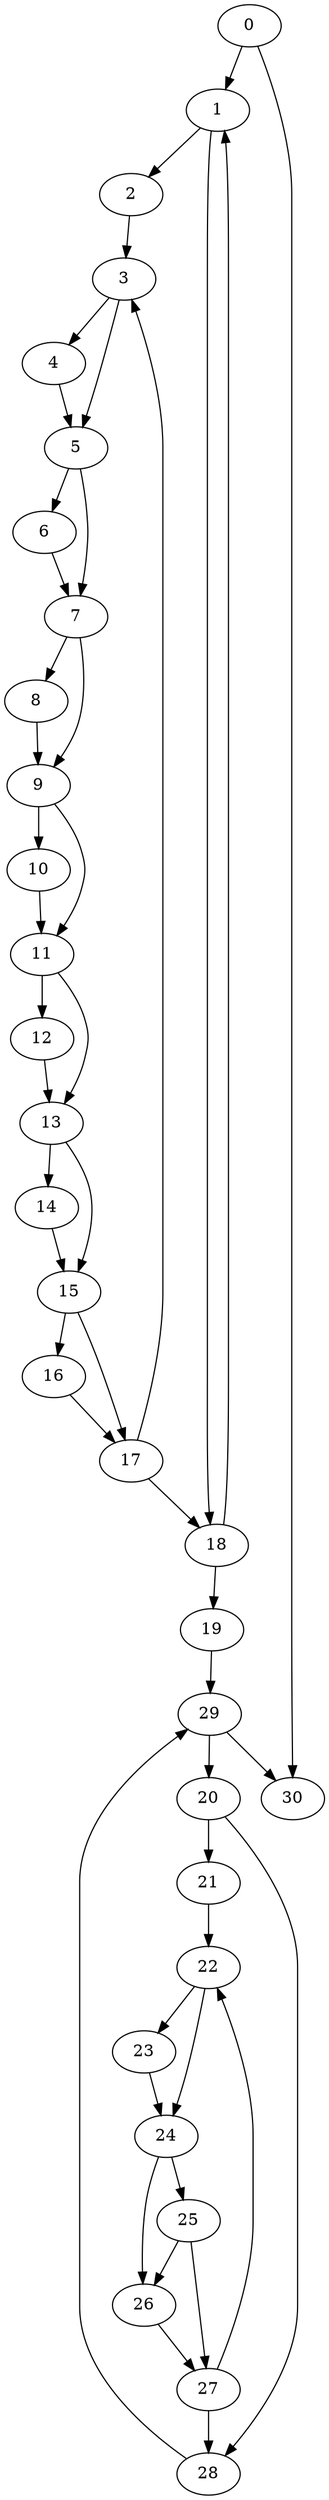 digraph {
	0
	1
	2
	3
	4
	5
	6
	7
	8
	9
	10
	11
	12
	13
	14
	15
	16
	17
	18
	19
	20
	21
	22
	23
	24
	25
	26
	27
	28
	29
	30
	3 -> 5
	4 -> 5
	11 -> 13
	12 -> 13
	21 -> 22
	27 -> 22
	24 -> 26
	25 -> 26
	29 -> 30
	0 -> 30
	0 -> 1
	18 -> 1
	13 -> 14
	13 -> 15
	14 -> 15
	23 -> 24
	22 -> 24
	2 -> 3
	17 -> 3
	1 -> 18
	17 -> 18
	24 -> 25
	19 -> 29
	28 -> 29
	1 -> 2
	5 -> 6
	29 -> 20
	22 -> 23
	9 -> 10
	18 -> 19
	25 -> 27
	26 -> 27
	5 -> 7
	6 -> 7
	9 -> 11
	10 -> 11
	15 -> 16
	7 -> 9
	8 -> 9
	11 -> 12
	27 -> 28
	20 -> 28
	20 -> 21
	3 -> 4
	7 -> 8
	15 -> 17
	16 -> 17
}
